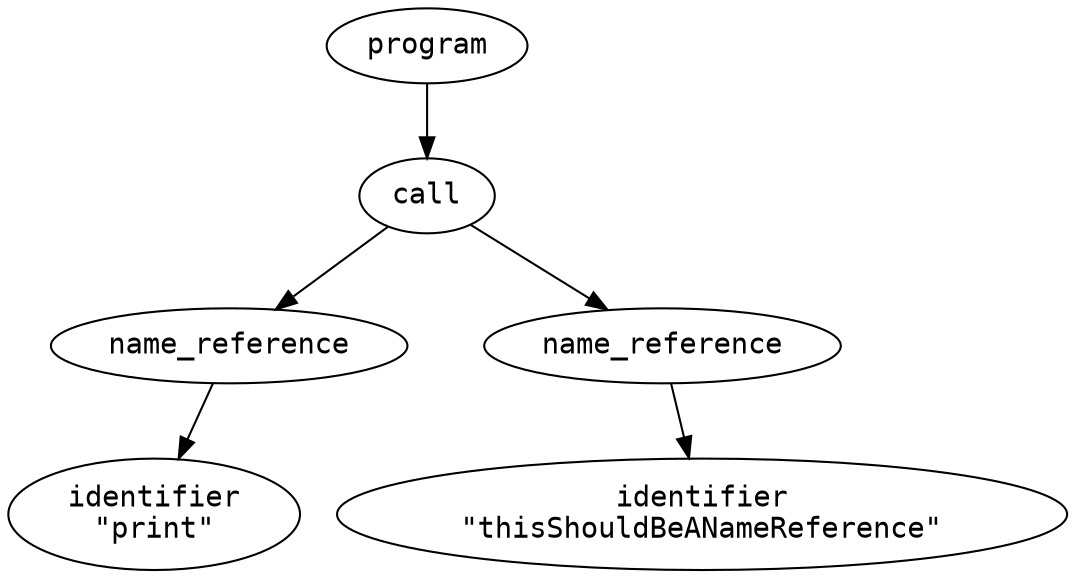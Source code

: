 digraph G
{
	node[fontname=Monospace]
	n0[label="program"]
	n1[label="call"]
	n0->n1
	n2[label="name_reference"]
	n1->n2
	n3[label="identifier\n\"print\""]
	n2->n3
	n4[label="name_reference"]
	n1->n4
	n5[label="identifier\n\"thisShouldBeANameReference\""]
	n4->n5
}
